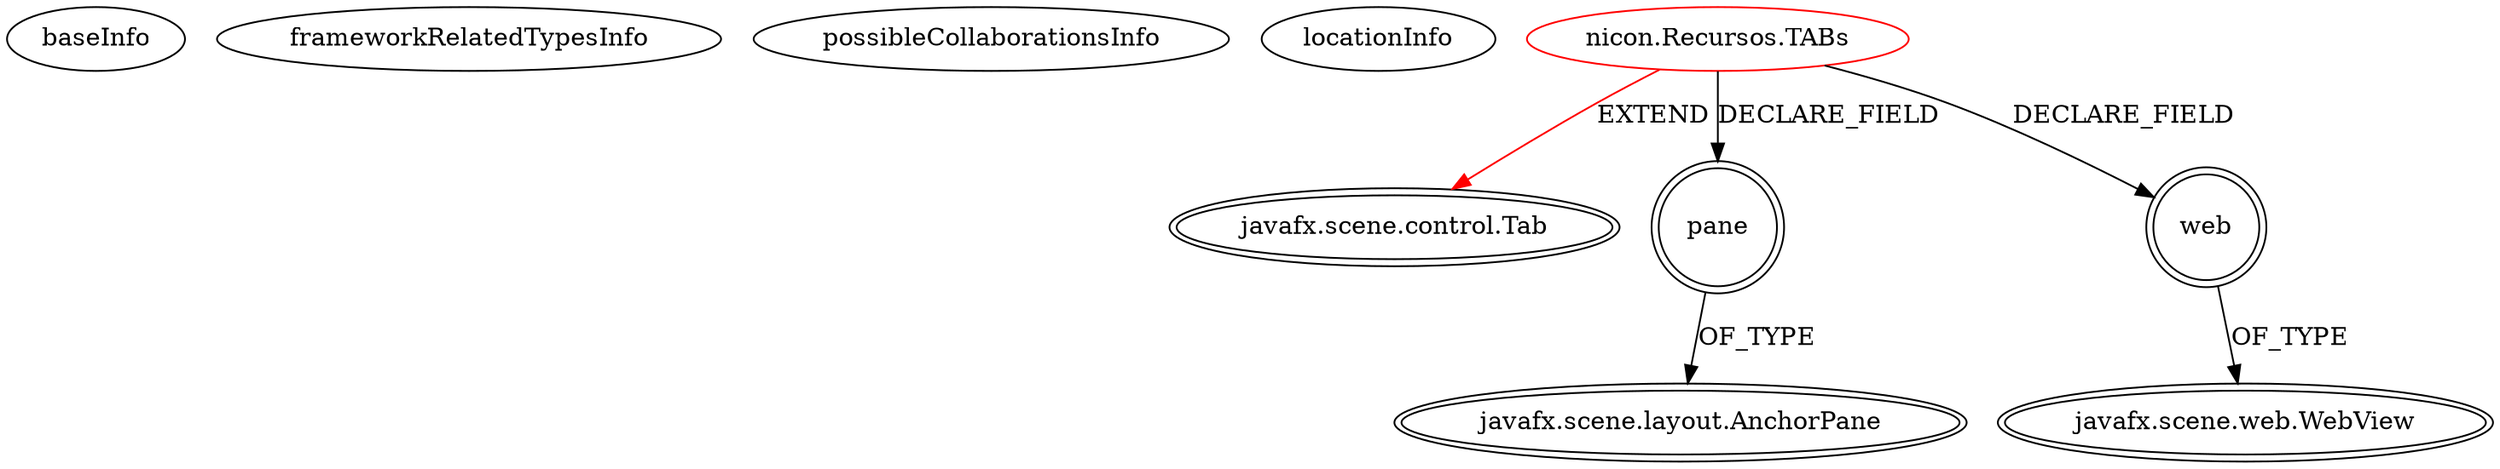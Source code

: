digraph {
baseInfo[graphId=2574,category="extension_graph",isAnonymous=false,possibleRelation=false]
frameworkRelatedTypesInfo[0="javafx.scene.control.Tab"]
possibleCollaborationsInfo[]
locationInfo[projectName="dony1990-ProsDesktop",filePath="/dony1990-ProsDesktop/ProsDesktop-master/src/nicon/Recursos/TABs.java",contextSignature="TABs",graphId="2574"]
0[label="nicon.Recursos.TABs",vertexType="ROOT_CLIENT_CLASS_DECLARATION",isFrameworkType=false,color=red]
1[label="javafx.scene.control.Tab",vertexType="FRAMEWORK_CLASS_TYPE",isFrameworkType=true,peripheries=2]
2[label="pane",vertexType="FIELD_DECLARATION",isFrameworkType=true,peripheries=2,shape=circle]
3[label="javafx.scene.layout.AnchorPane",vertexType="FRAMEWORK_CLASS_TYPE",isFrameworkType=true,peripheries=2]
4[label="web",vertexType="FIELD_DECLARATION",isFrameworkType=true,peripheries=2,shape=circle]
5[label="javafx.scene.web.WebView",vertexType="FRAMEWORK_CLASS_TYPE",isFrameworkType=true,peripheries=2]
0->1[label="EXTEND",color=red]
0->2[label="DECLARE_FIELD"]
2->3[label="OF_TYPE"]
0->4[label="DECLARE_FIELD"]
4->5[label="OF_TYPE"]
}

